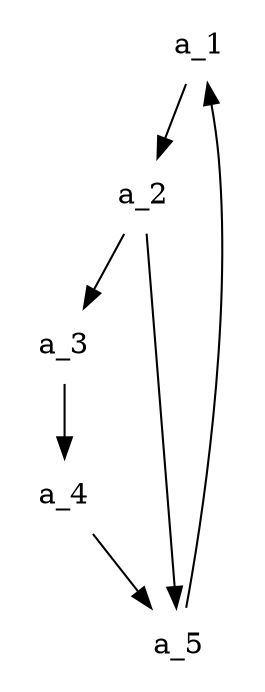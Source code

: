 /*

:Title: Graph of graphs
:Tags: PGF

This example shows that node content is not limited to text and math. 
You can for instance insert graphics and create this weird graph of graphs.
Download the PDF and zoom in to see the details. 

Generated with::

    $ neato -Txdot graphofgraphs.dot | dot2tex --crop -fpgf > graphofgraphs.tex
    
*/
digraph G {
	graph [mindist=0.5];
	node [shape=plaintext, height=0.5];
	edge [style="black!50, thin,-to"];
	a_1 [texlbl="\raisebox{-.4\height}{\includegraphics[height=30bp]{balls.pdf}}"];
	a_2 [texlbl="\raisebox{-.4\height}{\includegraphics[height=30bp]{pgfsnakes.pdf}}"];
	a_3 [texlbl="\raisebox{-.4\height}{\includegraphics[height=30bp]{pgfarrows.pdf}}"];
	a_4 [texlbl="\raisebox{-.4\height}{\includegraphics[height=30bp]{poltab.pdf}}"];
	a_5 [texlbl="\raisebox{-.4\height}{\includegraphics[height=30bp]{subgraphs.pdf}}"];
	a_1-> a_2 -> a_3 -> a_4 -> a_5 -> a_1;
	a_2 -> a_5;
}